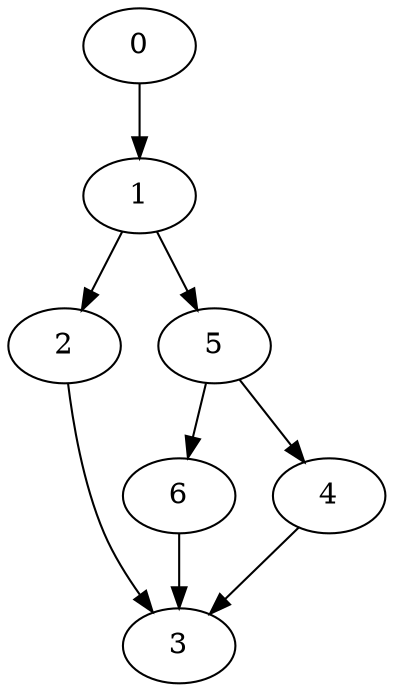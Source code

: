 digraph Example1{
bb0 [label="0"];
bb1 [label="1"];
bb0 -> bb1;
bb2 [label="2"];
bb1 -> bb2;
bb3 [label="3"];
bb6 -> bb3;
bb4 -> bb3;
bb2 -> bb3;
bb5 [label="5"];
bb1 -> bb5;
bb4 [label="4"];
bb5 -> bb4;
bb6 [label="6"];
bb5 -> bb6;
}